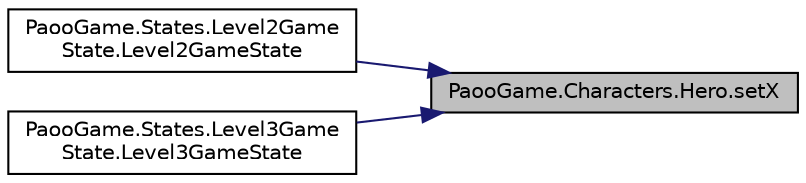 digraph "PaooGame.Characters.Hero.setX"
{
 // LATEX_PDF_SIZE
  edge [fontname="Helvetica",fontsize="10",labelfontname="Helvetica",labelfontsize="10"];
  node [fontname="Helvetica",fontsize="10",shape=record];
  rankdir="RL";
  Node1 [label="PaooGame.Characters.Hero.setX",height=0.2,width=0.4,color="black", fillcolor="grey75", style="filled", fontcolor="black",tooltip=" "];
  Node1 -> Node2 [dir="back",color="midnightblue",fontsize="10",style="solid"];
  Node2 [label="PaooGame.States.Level2Game\lState.Level2GameState",height=0.2,width=0.4,color="black", fillcolor="white", style="filled",URL="$class_paoo_game_1_1_states_1_1_level2_game_state.html#a14b8c001f3f14659113328c59834460a",tooltip="Constructorul clasei."];
  Node1 -> Node3 [dir="back",color="midnightblue",fontsize="10",style="solid"];
  Node3 [label="PaooGame.States.Level3Game\lState.Level3GameState",height=0.2,width=0.4,color="black", fillcolor="white", style="filled",URL="$class_paoo_game_1_1_states_1_1_level3_game_state.html#a501f990ba98ccc23d9d7d4988a5eace9",tooltip="Constructorul clasei."];
}
